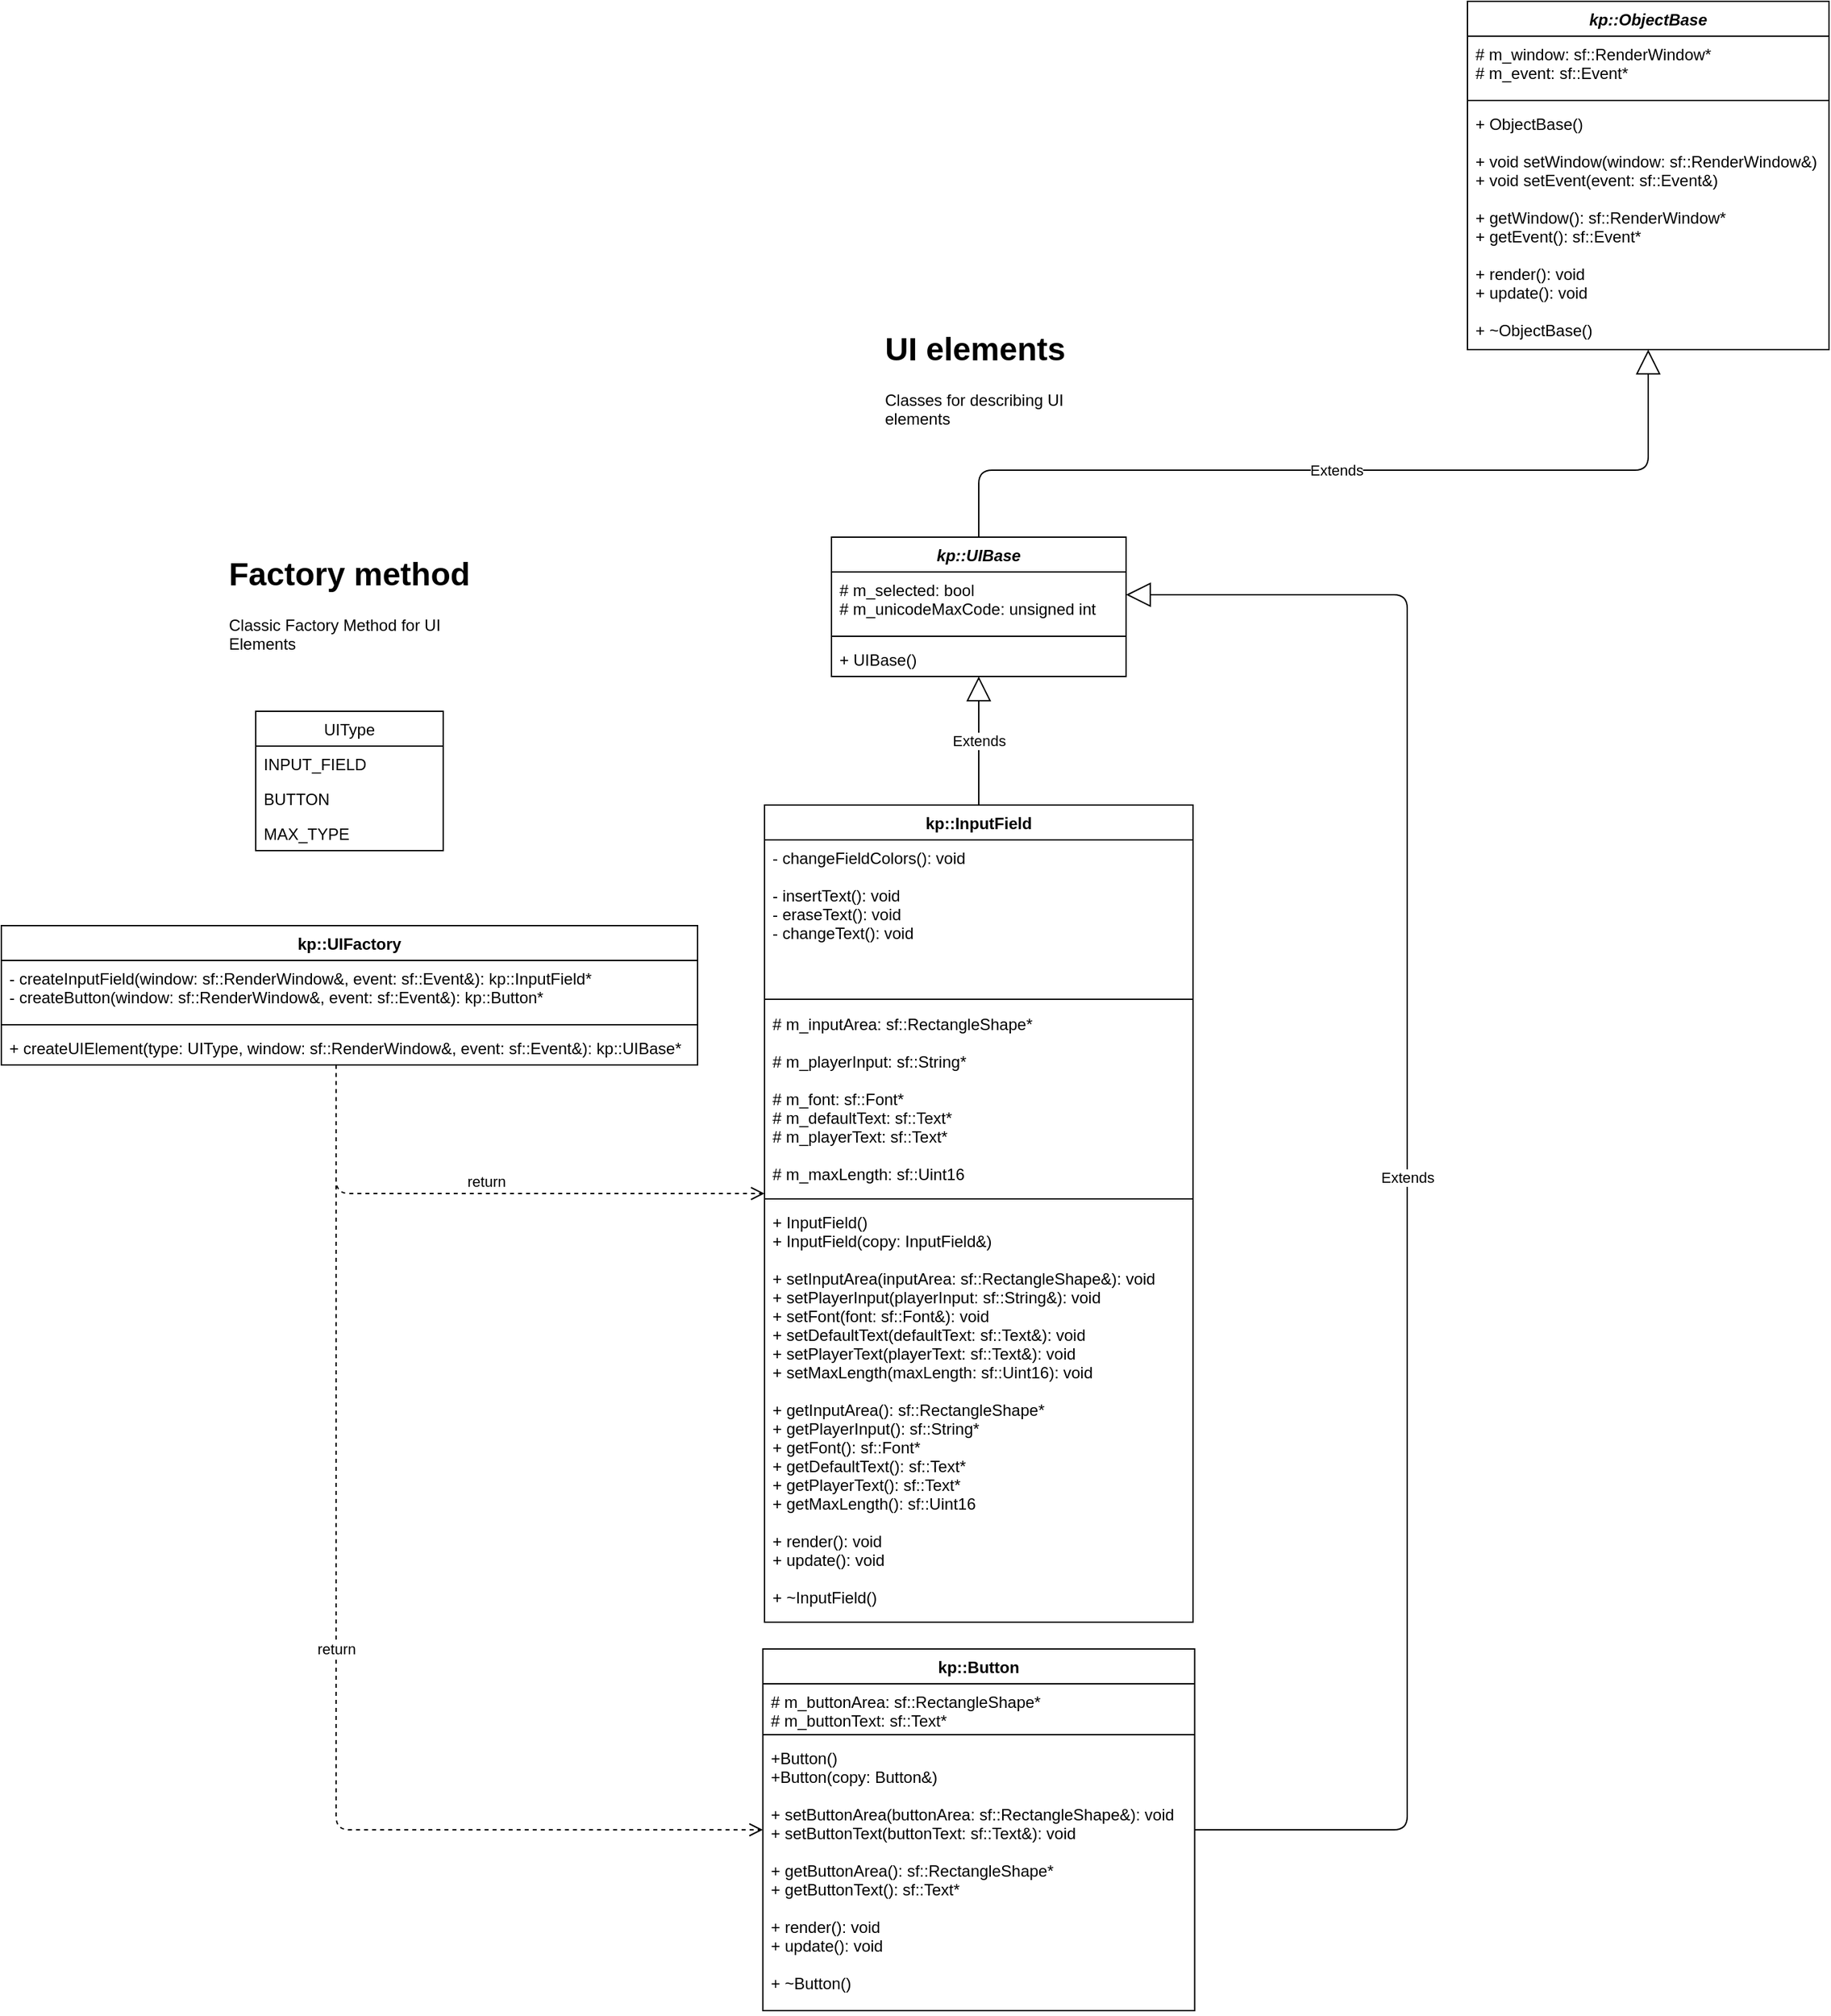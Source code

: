 <mxfile version="14.6.13" type="device"><diagram id="C5RBs43oDa-KdzZeNtuy" name="Page-1"><mxGraphModel dx="2031" dy="1174" grid="1" gridSize="10" guides="1" tooltips="1" connect="1" arrows="1" fold="1" page="1" pageScale="1" pageWidth="2600" pageHeight="2000" math="0" shadow="0"><root><mxCell id="WIyWlLk6GJQsqaUBKTNV-0"/><mxCell id="WIyWlLk6GJQsqaUBKTNV-1" value="Основной" parent="WIyWlLk6GJQsqaUBKTNV-0"/><mxCell id="v66zFzBsBz2L9hRlmx_9-2" value="kp::ObjectBase" style="swimlane;fontStyle=3;align=center;verticalAlign=top;childLayout=stackLayout;horizontal=1;startSize=26;horizontalStack=0;resizeParent=1;resizeParentMax=0;resizeLast=0;collapsible=1;marginBottom=0;" parent="WIyWlLk6GJQsqaUBKTNV-1" vertex="1"><mxGeometry x="1165" y="40" width="270" height="260" as="geometry"><mxRectangle x="270" y="230" width="100" height="26" as="alternateBounds"/></mxGeometry></mxCell><mxCell id="v66zFzBsBz2L9hRlmx_9-3" value="# m_window: sf::RenderWindow*&#10;# m_event: sf::Event*" style="text;strokeColor=none;fillColor=none;align=left;verticalAlign=top;spacingLeft=4;spacingRight=4;overflow=hidden;rotatable=0;points=[[0,0.5],[1,0.5]];portConstraint=eastwest;" parent="v66zFzBsBz2L9hRlmx_9-2" vertex="1"><mxGeometry y="26" width="270" height="44" as="geometry"/></mxCell><mxCell id="v66zFzBsBz2L9hRlmx_9-4" value="" style="line;strokeWidth=1;fillColor=none;align=left;verticalAlign=middle;spacingTop=-1;spacingLeft=3;spacingRight=3;rotatable=0;labelPosition=right;points=[];portConstraint=eastwest;" parent="v66zFzBsBz2L9hRlmx_9-2" vertex="1"><mxGeometry y="70" width="270" height="8" as="geometry"/></mxCell><mxCell id="v66zFzBsBz2L9hRlmx_9-5" value="+ ObjectBase()&#10;&#10;+ void setWindow(window: sf::RenderWindow&amp;)&#10;+ void setEvent(event: sf::Event&amp;)&#10;&#10;+ getWindow(): sf::RenderWindow*&#10;+ getEvent(): sf::Event*&#10;&#10;+ render(): void&#10;+ update(): void&#10;&#10;+ ~ObjectBase()" style="text;strokeColor=none;fillColor=none;align=left;verticalAlign=top;spacingLeft=4;spacingRight=4;overflow=hidden;rotatable=0;points=[[0,0.5],[1,0.5]];portConstraint=eastwest;" parent="v66zFzBsBz2L9hRlmx_9-2" vertex="1"><mxGeometry y="78" width="270" height="182" as="geometry"/></mxCell><mxCell id="0BS370KzBx0fpMSW-LuI-0" value="kp::UIBase" style="swimlane;fontStyle=3;align=center;verticalAlign=top;childLayout=stackLayout;horizontal=1;startSize=26;horizontalStack=0;resizeParent=1;resizeParentMax=0;resizeLast=0;collapsible=1;marginBottom=0;" parent="WIyWlLk6GJQsqaUBKTNV-1" vertex="1"><mxGeometry x="690" y="440" width="220" height="104" as="geometry"/></mxCell><mxCell id="0BS370KzBx0fpMSW-LuI-1" value="# m_selected: bool&#10;# m_unicodeMaxCode: unsigned int" style="text;strokeColor=none;fillColor=none;align=left;verticalAlign=top;spacingLeft=4;spacingRight=4;overflow=hidden;rotatable=0;points=[[0,0.5],[1,0.5]];portConstraint=eastwest;" parent="0BS370KzBx0fpMSW-LuI-0" vertex="1"><mxGeometry y="26" width="220" height="44" as="geometry"/></mxCell><mxCell id="0BS370KzBx0fpMSW-LuI-2" value="" style="line;strokeWidth=1;fillColor=none;align=left;verticalAlign=middle;spacingTop=-1;spacingLeft=3;spacingRight=3;rotatable=0;labelPosition=right;points=[];portConstraint=eastwest;" parent="0BS370KzBx0fpMSW-LuI-0" vertex="1"><mxGeometry y="70" width="220" height="8" as="geometry"/></mxCell><mxCell id="0BS370KzBx0fpMSW-LuI-3" value="+ UIBase()" style="text;strokeColor=none;fillColor=none;align=left;verticalAlign=top;spacingLeft=4;spacingRight=4;overflow=hidden;rotatable=0;points=[[0,0.5],[1,0.5]];portConstraint=eastwest;" parent="0BS370KzBx0fpMSW-LuI-0" vertex="1"><mxGeometry y="78" width="220" height="26" as="geometry"/></mxCell><mxCell id="0BS370KzBx0fpMSW-LuI-23" value="kp::InputField" style="swimlane;fontStyle=1;align=center;verticalAlign=top;childLayout=stackLayout;horizontal=1;startSize=26;horizontalStack=0;resizeParent=1;resizeParentMax=0;resizeLast=0;collapsible=1;marginBottom=0;" parent="WIyWlLk6GJQsqaUBKTNV-1" vertex="1"><mxGeometry x="640" y="640.0" width="320" height="610" as="geometry"><mxRectangle x="440" y="640.0" width="110" height="26" as="alternateBounds"/></mxGeometry></mxCell><mxCell id="0BS370KzBx0fpMSW-LuI-24" value="- changeFieldColors(): void&#10;&#10;- insertText(): void&#10;- eraseText(): void&#10;- changeText(): void" style="text;strokeColor=none;fillColor=none;align=left;verticalAlign=top;spacingLeft=4;spacingRight=4;overflow=hidden;rotatable=0;points=[[0,0.5],[1,0.5]];portConstraint=eastwest;" parent="0BS370KzBx0fpMSW-LuI-23" vertex="1"><mxGeometry y="26" width="320" height="114" as="geometry"/></mxCell><mxCell id="0BS370KzBx0fpMSW-LuI-25" value="" style="line;strokeWidth=1;fillColor=none;align=left;verticalAlign=middle;spacingTop=-1;spacingLeft=3;spacingRight=3;rotatable=0;labelPosition=right;points=[];portConstraint=eastwest;" parent="0BS370KzBx0fpMSW-LuI-23" vertex="1"><mxGeometry y="140" width="320" height="10" as="geometry"/></mxCell><mxCell id="0BS370KzBx0fpMSW-LuI-26" value="# m_inputArea: sf::RectangleShape*&#10;&#10;# m_playerInput: sf::String*&#10;&#10;# m_font: sf::Font*&#10;# m_defaultText: sf::Text*&#10;# m_playerText: sf::Text*&#10;&#10;# m_maxLength: sf::Uint16" style="text;strokeColor=none;fillColor=none;align=left;verticalAlign=top;spacingLeft=4;spacingRight=4;overflow=hidden;rotatable=0;points=[[0,0.5],[1,0.5]];portConstraint=eastwest;" parent="0BS370KzBx0fpMSW-LuI-23" vertex="1"><mxGeometry y="150" width="320" height="140" as="geometry"/></mxCell><mxCell id="0BS370KzBx0fpMSW-LuI-30" value="" style="line;strokeWidth=1;fillColor=none;align=left;verticalAlign=middle;spacingTop=-1;spacingLeft=3;spacingRight=3;rotatable=0;labelPosition=right;points=[];portConstraint=eastwest;" parent="0BS370KzBx0fpMSW-LuI-23" vertex="1"><mxGeometry y="290" width="320" height="8" as="geometry"/></mxCell><mxCell id="0BS370KzBx0fpMSW-LuI-31" value="+ InputField()&#10;+ InputField(copy: InputField&amp;)&#10;&#10;+ setInputArea(inputArea: sf::RectangleShape&amp;): void&#10;+ setPlayerInput(playerInput: sf::String&amp;): void&#10;+ setFont(font: sf::Font&amp;): void&#10;+ setDefaultText(defaultText: sf::Text&amp;): void&#10;+ setPlayerText(playerText: sf::Text&amp;): void&#10;+ setMaxLength(maxLength: sf::Uint16): void&#10;&#10;+ getInputArea(): sf::RectangleShape*&#10;+ getPlayerInput(): sf::String*&#10;+ getFont(): sf::Font*&#10;+ getDefaultText(): sf::Text*&#10;+ getPlayerText(): sf::Text*&#10;+ getMaxLength(): sf::Uint16&#10;&#10;+ render(): void&#10;+ update(): void&#10;&#10;+ ~InputField()" style="text;strokeColor=none;fillColor=none;align=left;verticalAlign=top;spacingLeft=4;spacingRight=4;overflow=hidden;rotatable=0;points=[[0,0.5],[1,0.5]];portConstraint=eastwest;" parent="0BS370KzBx0fpMSW-LuI-23" vertex="1"><mxGeometry y="298" width="320" height="312" as="geometry"/></mxCell><mxCell id="scnOxtyiMNaDoxwPUoij-6" value="kp::Button" style="swimlane;fontStyle=1;align=center;verticalAlign=top;childLayout=stackLayout;horizontal=1;startSize=26;horizontalStack=0;resizeParent=1;resizeParentMax=0;resizeLast=0;collapsible=1;marginBottom=0;" parent="WIyWlLk6GJQsqaUBKTNV-1" vertex="1"><mxGeometry x="638.75" y="1270" width="322.5" height="270" as="geometry"/></mxCell><mxCell id="scnOxtyiMNaDoxwPUoij-7" value="# m_buttonArea: sf::RectangleShape*&#10;# m_buttonText: sf::Text*" style="text;strokeColor=none;fillColor=none;align=left;verticalAlign=top;spacingLeft=4;spacingRight=4;overflow=hidden;rotatable=0;points=[[0,0.5],[1,0.5]];portConstraint=eastwest;" parent="scnOxtyiMNaDoxwPUoij-6" vertex="1"><mxGeometry y="26" width="322.5" height="34" as="geometry"/></mxCell><mxCell id="scnOxtyiMNaDoxwPUoij-8" value="" style="line;strokeWidth=1;fillColor=none;align=left;verticalAlign=middle;spacingTop=-1;spacingLeft=3;spacingRight=3;rotatable=0;labelPosition=right;points=[];portConstraint=eastwest;" parent="scnOxtyiMNaDoxwPUoij-6" vertex="1"><mxGeometry y="60" width="322.5" height="8" as="geometry"/></mxCell><mxCell id="scnOxtyiMNaDoxwPUoij-9" value="+Button()&#10;+Button(copy: Button&amp;)&#10;&#10;+ setButtonArea(buttonArea: sf::RectangleShape&amp;): void&#10;&#9;&#9;+ setButtonText(buttonText: sf::Text&amp;): void&#10;&#10;+ getButtonArea(): sf::RectangleShape*&#10;+ getButtonText(): sf::Text*&#10;&#10;+ render(): void&#10;+ update(): void&#10;&#10;+ ~Button()" style="text;strokeColor=none;fillColor=none;align=left;verticalAlign=top;spacingLeft=4;spacingRight=4;overflow=hidden;rotatable=0;points=[[0,0.5],[1,0.5]];portConstraint=eastwest;" parent="scnOxtyiMNaDoxwPUoij-6" vertex="1"><mxGeometry y="68" width="322.5" height="202" as="geometry"/></mxCell><mxCell id="scnOxtyiMNaDoxwPUoij-30" value="kp::UIFactory" style="swimlane;fontStyle=1;align=center;verticalAlign=top;childLayout=stackLayout;horizontal=1;startSize=26;horizontalStack=0;resizeParent=1;resizeParentMax=0;resizeLast=0;collapsible=1;marginBottom=0;" parent="WIyWlLk6GJQsqaUBKTNV-1" vertex="1"><mxGeometry x="70" y="730" width="520" height="104" as="geometry"/></mxCell><mxCell id="scnOxtyiMNaDoxwPUoij-64" value="- createInputField(window: sf::RenderWindow&amp;, event: sf::Event&amp;): kp::InputField*&#10;- createButton(window: sf::RenderWindow&amp;, event: sf::Event&amp;): kp::Button*" style="text;strokeColor=none;fillColor=none;align=left;verticalAlign=top;spacingLeft=4;spacingRight=4;overflow=hidden;rotatable=0;points=[[0,0.5],[1,0.5]];portConstraint=eastwest;rounded=1;shadow=0;glass=0;sketch=0;" parent="scnOxtyiMNaDoxwPUoij-30" vertex="1"><mxGeometry y="26" width="520" height="44" as="geometry"/></mxCell><mxCell id="F4JCRZLLQn_4gwR5szFH-0" value="" style="line;strokeWidth=1;fillColor=none;align=left;verticalAlign=middle;spacingTop=-1;spacingLeft=3;spacingRight=3;rotatable=0;labelPosition=right;points=[];portConstraint=eastwest;" parent="scnOxtyiMNaDoxwPUoij-30" vertex="1"><mxGeometry y="70" width="520" height="8" as="geometry"/></mxCell><mxCell id="F4JCRZLLQn_4gwR5szFH-1" value="+ createUIElement(type: UIType, window: sf::RenderWindow&amp;, event: sf::Event&amp;): kp::UIBase*" style="text;strokeColor=none;fillColor=none;align=left;verticalAlign=top;spacingLeft=4;spacingRight=4;overflow=hidden;rotatable=0;points=[[0,0.5],[1,0.5]];portConstraint=eastwest;" parent="scnOxtyiMNaDoxwPUoij-30" vertex="1"><mxGeometry y="78" width="520" height="26" as="geometry"/></mxCell><mxCell id="scnOxtyiMNaDoxwPUoij-39" value="Extends" style="endArrow=block;endSize=16;endFill=0;html=1;edgeStyle=orthogonalEdgeStyle;" parent="WIyWlLk6GJQsqaUBKTNV-1" source="0BS370KzBx0fpMSW-LuI-23" target="0BS370KzBx0fpMSW-LuI-0" edge="1"><mxGeometry width="160" relative="1" as="geometry"><mxPoint x="760" y="600" as="sourcePoint"/><mxPoint x="880" y="600" as="targetPoint"/></mxGeometry></mxCell><mxCell id="scnOxtyiMNaDoxwPUoij-41" value="Extends" style="endArrow=block;endSize=16;endFill=0;html=1;edgeStyle=orthogonalEdgeStyle;" parent="WIyWlLk6GJQsqaUBKTNV-1" source="0BS370KzBx0fpMSW-LuI-0" target="v66zFzBsBz2L9hRlmx_9-2" edge="1"><mxGeometry x="-0.01" width="160" relative="1" as="geometry"><mxPoint x="770" y="320" as="sourcePoint"/><mxPoint x="930" y="320" as="targetPoint"/><Array as="points"><mxPoint x="800" y="390"/><mxPoint x="1300" y="390"/></Array><mxPoint as="offset"/></mxGeometry></mxCell><mxCell id="scnOxtyiMNaDoxwPUoij-44" value="Extends" style="endArrow=block;endSize=16;endFill=0;html=1;edgeStyle=orthogonalEdgeStyle;" parent="WIyWlLk6GJQsqaUBKTNV-1" source="scnOxtyiMNaDoxwPUoij-6" target="0BS370KzBx0fpMSW-LuI-0" edge="1"><mxGeometry width="160" relative="1" as="geometry"><mxPoint x="1130" y="540" as="sourcePoint"/><mxPoint x="1290" y="540" as="targetPoint"/><Array as="points"><mxPoint x="1120" y="483"/></Array></mxGeometry></mxCell><mxCell id="scnOxtyiMNaDoxwPUoij-79" value="return" style="html=1;verticalAlign=bottom;endArrow=open;dashed=1;endSize=8;edgeStyle=orthogonalEdgeStyle;" parent="WIyWlLk6GJQsqaUBKTNV-1" source="scnOxtyiMNaDoxwPUoij-30" target="0BS370KzBx0fpMSW-LuI-23" edge="1"><mxGeometry relative="1" as="geometry"><mxPoint x="390" y="1010" as="sourcePoint"/><mxPoint x="310" y="1010" as="targetPoint"/><Array as="points"><mxPoint x="320" y="930"/></Array></mxGeometry></mxCell><mxCell id="scnOxtyiMNaDoxwPUoij-80" value="return" style="html=1;verticalAlign=bottom;endArrow=open;dashed=1;endSize=8;edgeStyle=orthogonalEdgeStyle;" parent="WIyWlLk6GJQsqaUBKTNV-1" source="scnOxtyiMNaDoxwPUoij-30" target="scnOxtyiMNaDoxwPUoij-6" edge="1"><mxGeometry relative="1" as="geometry"><mxPoint x="410" y="1090" as="sourcePoint"/><mxPoint x="330" y="1090" as="targetPoint"/><Array as="points"><mxPoint x="320" y="1405"/></Array></mxGeometry></mxCell><mxCell id="kfqGDFolH3JDq6dVR5uM-0" value="UIType" style="swimlane;fontStyle=0;childLayout=stackLayout;horizontal=1;startSize=26;fillColor=none;horizontalStack=0;resizeParent=1;resizeParentMax=0;resizeLast=0;collapsible=1;marginBottom=0;" vertex="1" parent="WIyWlLk6GJQsqaUBKTNV-1"><mxGeometry x="260" y="570" width="140" height="104" as="geometry"/></mxCell><mxCell id="kfqGDFolH3JDq6dVR5uM-1" value="INPUT_FIELD" style="text;strokeColor=none;fillColor=none;align=left;verticalAlign=top;spacingLeft=4;spacingRight=4;overflow=hidden;rotatable=0;points=[[0,0.5],[1,0.5]];portConstraint=eastwest;" vertex="1" parent="kfqGDFolH3JDq6dVR5uM-0"><mxGeometry y="26" width="140" height="26" as="geometry"/></mxCell><mxCell id="kfqGDFolH3JDq6dVR5uM-2" value="BUTTON" style="text;strokeColor=none;fillColor=none;align=left;verticalAlign=top;spacingLeft=4;spacingRight=4;overflow=hidden;rotatable=0;points=[[0,0.5],[1,0.5]];portConstraint=eastwest;" vertex="1" parent="kfqGDFolH3JDq6dVR5uM-0"><mxGeometry y="52" width="140" height="26" as="geometry"/></mxCell><mxCell id="kfqGDFolH3JDq6dVR5uM-3" value="MAX_TYPE" style="text;strokeColor=none;fillColor=none;align=left;verticalAlign=top;spacingLeft=4;spacingRight=4;overflow=hidden;rotatable=0;points=[[0,0.5],[1,0.5]];portConstraint=eastwest;" vertex="1" parent="kfqGDFolH3JDq6dVR5uM-0"><mxGeometry y="78" width="140" height="26" as="geometry"/></mxCell><mxCell id="scnOxtyiMNaDoxwPUoij-52" value="&lt;h1&gt;Factory method&lt;/h1&gt;&lt;p&gt;Classic Factory Method for UI Elements&lt;/p&gt;" style="text;html=1;strokeColor=none;fillColor=none;spacing=5;spacingTop=-20;whiteSpace=wrap;overflow=hidden;rounded=0;shadow=0;glass=0;sketch=0;" parent="WIyWlLk6GJQsqaUBKTNV-1" vertex="1"><mxGeometry x="235" y="448" width="190" height="78" as="geometry"/></mxCell><mxCell id="scnOxtyiMNaDoxwPUoij-59" value="&lt;h1&gt;UI elements&lt;/h1&gt;&lt;p&gt;Classes for describing UI elements&lt;/p&gt;" style="text;html=1;strokeColor=none;fillColor=none;spacing=5;spacingTop=-20;whiteSpace=wrap;overflow=hidden;rounded=0;shadow=0;glass=0;sketch=0;" parent="WIyWlLk6GJQsqaUBKTNV-1" vertex="1"><mxGeometry x="725" y="280" width="150" height="80" as="geometry"/></mxCell></root></mxGraphModel></diagram></mxfile>